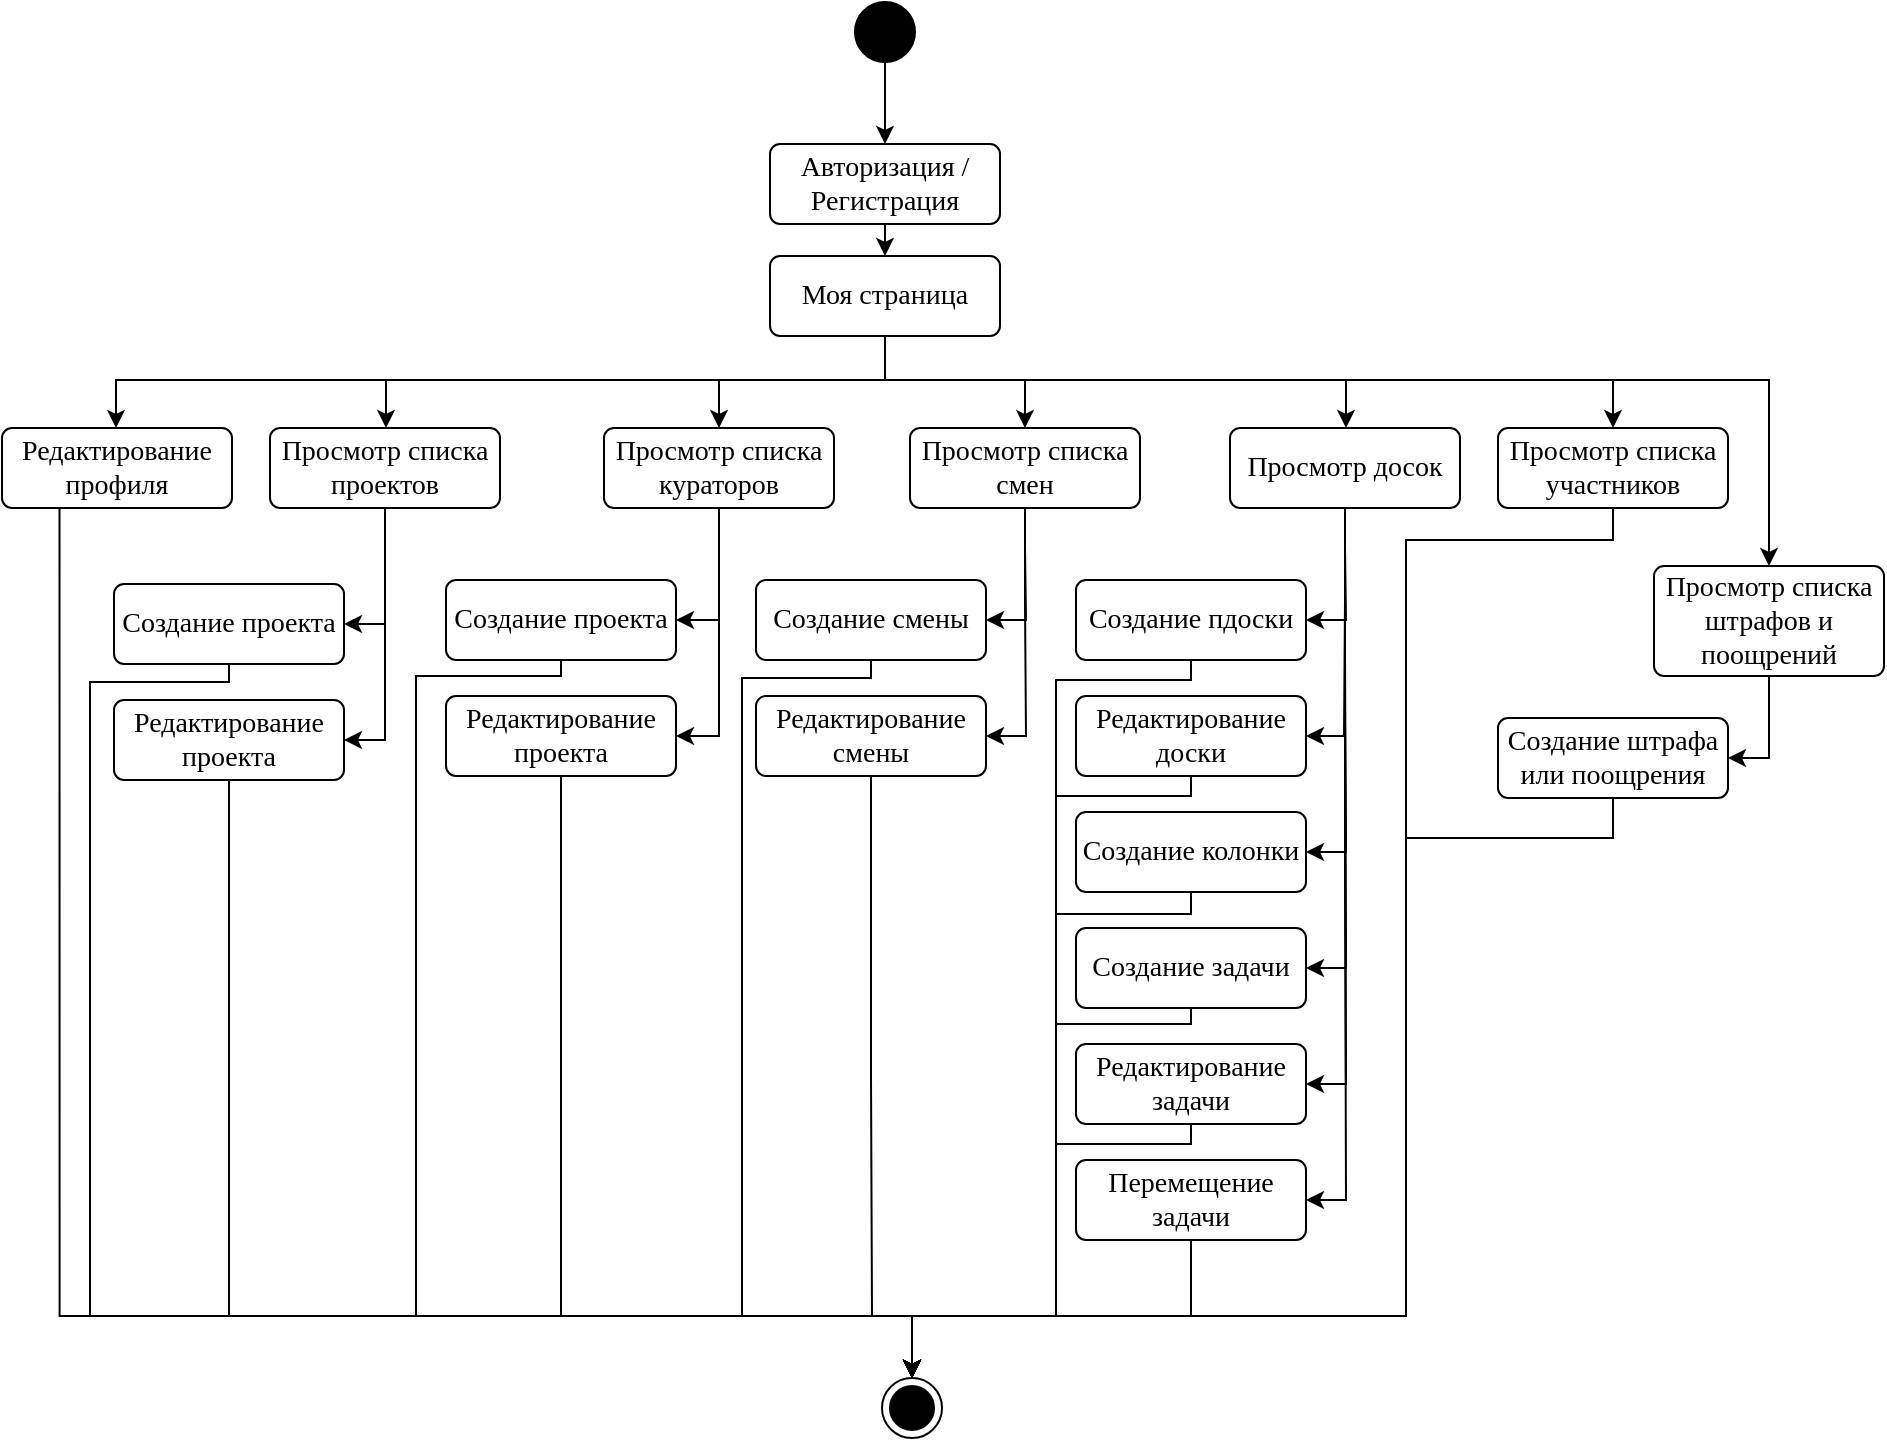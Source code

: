<mxfile version="24.4.13" type="github">
  <diagram name="Страница — 1" id="yvScU6MNKQIYZISF7Qfs">
    <mxGraphModel dx="1310" dy="565" grid="0" gridSize="10" guides="1" tooltips="1" connect="1" arrows="1" fold="1" page="0" pageScale="1" pageWidth="827" pageHeight="1169" math="0" shadow="0">
      <root>
        <mxCell id="0" />
        <mxCell id="1" parent="0" />
        <mxCell id="puGECBo76ahZ69Il4i2j-3" style="edgeStyle=orthogonalEdgeStyle;rounded=0;orthogonalLoop=1;jettySize=auto;html=1;entryX=0.5;entryY=0;entryDx=0;entryDy=0;fontFamily=Liberation Serif;fontSize=14;" parent="1" source="puGECBo76ahZ69Il4i2j-1" target="puGECBo76ahZ69Il4i2j-2" edge="1">
          <mxGeometry relative="1" as="geometry" />
        </mxCell>
        <mxCell id="puGECBo76ahZ69Il4i2j-1" value="" style="ellipse;fillColor=strokeColor;html=1;fontFamily=Liberation Serif;fontSize=14;" parent="1" vertex="1">
          <mxGeometry x="210.5" y="30" width="30" height="30" as="geometry" />
        </mxCell>
        <mxCell id="puGECBo76ahZ69Il4i2j-5" style="edgeStyle=orthogonalEdgeStyle;rounded=0;orthogonalLoop=1;jettySize=auto;html=1;exitX=0.5;exitY=1;exitDx=0;exitDy=0;entryX=0.5;entryY=0;entryDx=0;entryDy=0;fontFamily=Liberation Serif;fontSize=14;" parent="1" source="puGECBo76ahZ69Il4i2j-2" target="puGECBo76ahZ69Il4i2j-4" edge="1">
          <mxGeometry relative="1" as="geometry" />
        </mxCell>
        <mxCell id="puGECBo76ahZ69Il4i2j-2" value="Авторизация / Регистрация" style="html=1;align=center;verticalAlign=middle;rounded=1;absoluteArcSize=1;arcSize=10;dashed=0;whiteSpace=wrap;fontFamily=Liberation Serif;fontSize=14;" parent="1" vertex="1">
          <mxGeometry x="168" y="101" width="115" height="40" as="geometry" />
        </mxCell>
        <mxCell id="puGECBo76ahZ69Il4i2j-11" value="" style="edgeStyle=orthogonalEdgeStyle;rounded=0;orthogonalLoop=1;jettySize=auto;html=1;exitX=0.5;exitY=1;exitDx=0;exitDy=0;entryX=0.5;entryY=0;entryDx=0;entryDy=0;fontFamily=Liberation Serif;fontSize=14;" parent="1" source="puGECBo76ahZ69Il4i2j-4" target="puGECBo76ahZ69Il4i2j-10" edge="1">
          <mxGeometry relative="1" as="geometry">
            <Array as="points">
              <mxPoint x="226" y="219" />
              <mxPoint x="-159" y="219" />
              <mxPoint x="-159" y="243" />
            </Array>
          </mxGeometry>
        </mxCell>
        <mxCell id="puGECBo76ahZ69Il4i2j-13" value="" style="edgeStyle=orthogonalEdgeStyle;rounded=0;orthogonalLoop=1;jettySize=auto;html=1;exitX=0.5;exitY=1;exitDx=0;exitDy=0;entryX=0.5;entryY=0;entryDx=0;entryDy=0;fontFamily=Liberation Serif;fontSize=14;" parent="1" source="puGECBo76ahZ69Il4i2j-4" target="puGECBo76ahZ69Il4i2j-12" edge="1">
          <mxGeometry relative="1" as="geometry">
            <Array as="points">
              <mxPoint x="226" y="219" />
              <mxPoint x="-24" y="219" />
              <mxPoint x="-24" y="243" />
            </Array>
          </mxGeometry>
        </mxCell>
        <mxCell id="puGECBo76ahZ69Il4i2j-17" style="edgeStyle=orthogonalEdgeStyle;rounded=0;orthogonalLoop=1;jettySize=auto;html=1;exitX=0.5;exitY=1;exitDx=0;exitDy=0;entryX=0.5;entryY=0;entryDx=0;entryDy=0;fontFamily=Liberation Serif;fontSize=14;" parent="1" source="puGECBo76ahZ69Il4i2j-4" target="puGECBo76ahZ69Il4i2j-14" edge="1">
          <mxGeometry relative="1" as="geometry">
            <Array as="points">
              <mxPoint x="226" y="219" />
              <mxPoint x="142" y="219" />
            </Array>
          </mxGeometry>
        </mxCell>
        <mxCell id="puGECBo76ahZ69Il4i2j-18" style="edgeStyle=orthogonalEdgeStyle;rounded=0;orthogonalLoop=1;jettySize=auto;html=1;entryX=0.5;entryY=0;entryDx=0;entryDy=0;exitX=0.5;exitY=1;exitDx=0;exitDy=0;fontFamily=Liberation Serif;fontSize=14;" parent="1" source="puGECBo76ahZ69Il4i2j-4" target="puGECBo76ahZ69Il4i2j-15" edge="1">
          <mxGeometry relative="1" as="geometry">
            <Array as="points">
              <mxPoint x="225" y="219" />
              <mxPoint x="295" y="219" />
            </Array>
          </mxGeometry>
        </mxCell>
        <mxCell id="puGECBo76ahZ69Il4i2j-19" style="edgeStyle=orthogonalEdgeStyle;rounded=0;orthogonalLoop=1;jettySize=auto;html=1;exitX=0.5;exitY=1;exitDx=0;exitDy=0;fontFamily=Liberation Serif;fontSize=14;" parent="1" source="puGECBo76ahZ69Il4i2j-4" target="puGECBo76ahZ69Il4i2j-16" edge="1">
          <mxGeometry relative="1" as="geometry">
            <Array as="points">
              <mxPoint x="226" y="219" />
              <mxPoint x="456" y="219" />
            </Array>
          </mxGeometry>
        </mxCell>
        <mxCell id="puGECBo76ahZ69Il4i2j-22" style="edgeStyle=orthogonalEdgeStyle;rounded=0;orthogonalLoop=1;jettySize=auto;html=1;exitX=0.5;exitY=1;exitDx=0;exitDy=0;entryX=0.5;entryY=0;entryDx=0;entryDy=0;fontFamily=Liberation Serif;fontSize=14;" parent="1" source="puGECBo76ahZ69Il4i2j-4" target="puGECBo76ahZ69Il4i2j-20" edge="1">
          <mxGeometry relative="1" as="geometry">
            <Array as="points">
              <mxPoint x="226" y="219" />
              <mxPoint x="590" y="219" />
            </Array>
          </mxGeometry>
        </mxCell>
        <mxCell id="puGECBo76ahZ69Il4i2j-23" style="edgeStyle=orthogonalEdgeStyle;rounded=0;orthogonalLoop=1;jettySize=auto;html=1;exitX=0.5;exitY=1;exitDx=0;exitDy=0;entryX=0.5;entryY=0;entryDx=0;entryDy=0;fontFamily=Liberation Serif;fontSize=14;" parent="1" source="puGECBo76ahZ69Il4i2j-4" target="puGECBo76ahZ69Il4i2j-21" edge="1">
          <mxGeometry relative="1" as="geometry">
            <Array as="points">
              <mxPoint x="226" y="219" />
              <mxPoint x="668" y="219" />
            </Array>
          </mxGeometry>
        </mxCell>
        <mxCell id="puGECBo76ahZ69Il4i2j-4" value="Моя страница" style="html=1;align=center;verticalAlign=middle;rounded=1;absoluteArcSize=1;arcSize=10;dashed=0;whiteSpace=wrap;fontFamily=Liberation Serif;fontSize=14;" parent="1" vertex="1">
          <mxGeometry x="168" y="157" width="115" height="40" as="geometry" />
        </mxCell>
        <mxCell id="puGECBo76ahZ69Il4i2j-49" style="edgeStyle=orthogonalEdgeStyle;rounded=0;orthogonalLoop=1;jettySize=auto;html=1;exitX=0.25;exitY=1;exitDx=0;exitDy=0;entryX=0.5;entryY=0;entryDx=0;entryDy=0;fontFamily=Liberation Serif;fontSize=14;" parent="1" source="puGECBo76ahZ69Il4i2j-10" target="puGECBo76ahZ69Il4i2j-48" edge="1">
          <mxGeometry relative="1" as="geometry">
            <Array as="points">
              <mxPoint x="-187" y="687" />
              <mxPoint x="239" y="687" />
            </Array>
          </mxGeometry>
        </mxCell>
        <mxCell id="puGECBo76ahZ69Il4i2j-10" value="Редактирование профиля" style="html=1;align=center;verticalAlign=middle;rounded=1;absoluteArcSize=1;arcSize=10;dashed=0;whiteSpace=wrap;flipV=1;flipH=0;direction=east;fontFamily=Liberation Serif;fontSize=14;" parent="1" vertex="1">
          <mxGeometry x="-216" y="243" width="115" height="40" as="geometry" />
        </mxCell>
        <mxCell id="puGECBo76ahZ69Il4i2j-25" value="" style="edgeStyle=orthogonalEdgeStyle;rounded=0;orthogonalLoop=1;jettySize=auto;html=1;entryX=1;entryY=0.5;entryDx=0;entryDy=0;fontFamily=Liberation Serif;fontSize=14;" parent="1" source="puGECBo76ahZ69Il4i2j-12" target="puGECBo76ahZ69Il4i2j-24" edge="1">
          <mxGeometry relative="1" as="geometry" />
        </mxCell>
        <mxCell id="puGECBo76ahZ69Il4i2j-27" style="edgeStyle=orthogonalEdgeStyle;rounded=0;orthogonalLoop=1;jettySize=auto;html=1;exitX=0.5;exitY=1;exitDx=0;exitDy=0;entryX=1;entryY=0.5;entryDx=0;entryDy=0;fontFamily=Liberation Serif;fontSize=14;" parent="1" source="puGECBo76ahZ69Il4i2j-12" target="puGECBo76ahZ69Il4i2j-26" edge="1">
          <mxGeometry relative="1" as="geometry" />
        </mxCell>
        <mxCell id="puGECBo76ahZ69Il4i2j-12" value="Просмотр списка проектов" style="html=1;align=center;verticalAlign=middle;rounded=1;absoluteArcSize=1;arcSize=10;dashed=0;whiteSpace=wrap;flipV=1;flipH=0;direction=east;fontFamily=Liberation Serif;fontSize=14;" parent="1" vertex="1">
          <mxGeometry x="-82" y="243" width="115" height="40" as="geometry" />
        </mxCell>
        <mxCell id="puGECBo76ahZ69Il4i2j-30" style="edgeStyle=orthogonalEdgeStyle;rounded=0;orthogonalLoop=1;jettySize=auto;html=1;entryX=1;entryY=0.5;entryDx=0;entryDy=0;fontFamily=Liberation Serif;fontSize=14;" parent="1" source="puGECBo76ahZ69Il4i2j-14" target="puGECBo76ahZ69Il4i2j-28" edge="1">
          <mxGeometry relative="1" as="geometry" />
        </mxCell>
        <mxCell id="puGECBo76ahZ69Il4i2j-31" style="edgeStyle=orthogonalEdgeStyle;rounded=0;orthogonalLoop=1;jettySize=auto;html=1;entryX=1;entryY=0.5;entryDx=0;entryDy=0;fontFamily=Liberation Serif;fontSize=14;" parent="1" source="puGECBo76ahZ69Il4i2j-14" target="puGECBo76ahZ69Il4i2j-29" edge="1">
          <mxGeometry relative="1" as="geometry" />
        </mxCell>
        <mxCell id="puGECBo76ahZ69Il4i2j-14" value="Просмотр списка кураторов" style="html=1;align=center;verticalAlign=middle;rounded=1;absoluteArcSize=1;arcSize=10;dashed=0;whiteSpace=wrap;flipV=1;flipH=0;direction=east;fontFamily=Liberation Serif;fontSize=14;" parent="1" vertex="1">
          <mxGeometry x="85" y="243" width="115" height="40" as="geometry" />
        </mxCell>
        <mxCell id="puGECBo76ahZ69Il4i2j-64" style="edgeStyle=orthogonalEdgeStyle;rounded=0;orthogonalLoop=1;jettySize=auto;html=1;exitX=0.5;exitY=1;exitDx=0;exitDy=0;entryX=1;entryY=0.5;entryDx=0;entryDy=0;fontFamily=Liberation Serif;fontSize=14;" parent="1" source="puGECBo76ahZ69Il4i2j-15" target="puGECBo76ahZ69Il4i2j-62" edge="1">
          <mxGeometry relative="1" as="geometry" />
        </mxCell>
        <mxCell id="puGECBo76ahZ69Il4i2j-65" style="edgeStyle=orthogonalEdgeStyle;rounded=0;orthogonalLoop=1;jettySize=auto;html=1;exitX=0.5;exitY=1;exitDx=0;exitDy=0;entryX=1;entryY=0.5;entryDx=0;entryDy=0;fontFamily=Liberation Serif;fontSize=14;" parent="1" source="puGECBo76ahZ69Il4i2j-15" target="puGECBo76ahZ69Il4i2j-63" edge="1">
          <mxGeometry relative="1" as="geometry" />
        </mxCell>
        <mxCell id="puGECBo76ahZ69Il4i2j-15" value="Просмотр списка смен" style="html=1;align=center;verticalAlign=middle;rounded=1;absoluteArcSize=1;arcSize=10;dashed=0;whiteSpace=wrap;flipV=1;flipH=0;direction=east;fontFamily=Liberation Serif;fontSize=14;" parent="1" vertex="1">
          <mxGeometry x="238" y="243" width="115" height="40" as="geometry" />
        </mxCell>
        <mxCell id="puGECBo76ahZ69Il4i2j-36" style="edgeStyle=orthogonalEdgeStyle;rounded=0;orthogonalLoop=1;jettySize=auto;html=1;exitX=0.5;exitY=1;exitDx=0;exitDy=0;entryX=1;entryY=0.5;entryDx=0;entryDy=0;fontFamily=Liberation Serif;fontSize=14;" parent="1" source="puGECBo76ahZ69Il4i2j-16" target="puGECBo76ahZ69Il4i2j-33" edge="1">
          <mxGeometry relative="1" as="geometry" />
        </mxCell>
        <mxCell id="puGECBo76ahZ69Il4i2j-37" style="edgeStyle=orthogonalEdgeStyle;rounded=0;orthogonalLoop=1;jettySize=auto;html=1;exitX=0.5;exitY=1;exitDx=0;exitDy=0;entryX=1;entryY=0.5;entryDx=0;entryDy=0;fontFamily=Liberation Serif;fontSize=14;" parent="1" source="puGECBo76ahZ69Il4i2j-16" target="puGECBo76ahZ69Il4i2j-34" edge="1">
          <mxGeometry relative="1" as="geometry">
            <Array as="points">
              <mxPoint x="455" y="330" />
              <mxPoint x="455" y="330" />
              <mxPoint x="455" y="397" />
            </Array>
          </mxGeometry>
        </mxCell>
        <mxCell id="puGECBo76ahZ69Il4i2j-42" style="edgeStyle=orthogonalEdgeStyle;rounded=0;orthogonalLoop=1;jettySize=auto;html=1;exitX=0.5;exitY=1;exitDx=0;exitDy=0;entryX=1;entryY=0.5;entryDx=0;entryDy=0;fontFamily=Liberation Serif;fontSize=14;" parent="1" source="puGECBo76ahZ69Il4i2j-16" target="puGECBo76ahZ69Il4i2j-38" edge="1">
          <mxGeometry relative="1" as="geometry" />
        </mxCell>
        <mxCell id="puGECBo76ahZ69Il4i2j-43" style="edgeStyle=orthogonalEdgeStyle;rounded=0;orthogonalLoop=1;jettySize=auto;html=1;exitX=0.5;exitY=1;exitDx=0;exitDy=0;entryX=1;entryY=0.5;entryDx=0;entryDy=0;fontFamily=Liberation Serif;fontSize=14;" parent="1" source="puGECBo76ahZ69Il4i2j-16" target="puGECBo76ahZ69Il4i2j-39" edge="1">
          <mxGeometry relative="1" as="geometry" />
        </mxCell>
        <mxCell id="puGECBo76ahZ69Il4i2j-44" style="edgeStyle=orthogonalEdgeStyle;rounded=0;orthogonalLoop=1;jettySize=auto;html=1;exitX=0.5;exitY=1;exitDx=0;exitDy=0;entryX=1;entryY=0.5;entryDx=0;entryDy=0;fontFamily=Liberation Serif;fontSize=14;" parent="1" source="puGECBo76ahZ69Il4i2j-16" target="puGECBo76ahZ69Il4i2j-40" edge="1">
          <mxGeometry relative="1" as="geometry" />
        </mxCell>
        <mxCell id="puGECBo76ahZ69Il4i2j-45" style="edgeStyle=orthogonalEdgeStyle;rounded=0;orthogonalLoop=1;jettySize=auto;html=1;exitX=0.5;exitY=1;exitDx=0;exitDy=0;entryX=1;entryY=0.5;entryDx=0;entryDy=0;fontFamily=Liberation Serif;fontSize=14;" parent="1" source="puGECBo76ahZ69Il4i2j-16" target="puGECBo76ahZ69Il4i2j-41" edge="1">
          <mxGeometry relative="1" as="geometry" />
        </mxCell>
        <mxCell id="puGECBo76ahZ69Il4i2j-16" value="Просмотр досок" style="html=1;align=center;verticalAlign=middle;rounded=1;absoluteArcSize=1;arcSize=10;dashed=0;whiteSpace=wrap;flipV=1;flipH=0;direction=east;fontFamily=Liberation Serif;fontSize=14;" parent="1" vertex="1">
          <mxGeometry x="398" y="243" width="115" height="40" as="geometry" />
        </mxCell>
        <mxCell id="puGECBo76ahZ69Il4i2j-69" style="edgeStyle=orthogonalEdgeStyle;rounded=0;orthogonalLoop=1;jettySize=auto;html=1;exitX=0.5;exitY=1;exitDx=0;exitDy=0;entryX=0.5;entryY=0;entryDx=0;entryDy=0;fontFamily=Liberation Serif;fontSize=14;" parent="1" source="puGECBo76ahZ69Il4i2j-20" target="puGECBo76ahZ69Il4i2j-48" edge="1">
          <mxGeometry relative="1" as="geometry">
            <Array as="points">
              <mxPoint x="590" y="299" />
              <mxPoint x="486" y="299" />
              <mxPoint x="486" y="687" />
              <mxPoint x="239" y="687" />
            </Array>
          </mxGeometry>
        </mxCell>
        <mxCell id="puGECBo76ahZ69Il4i2j-20" value="Просмотр списка участников" style="html=1;align=center;verticalAlign=middle;rounded=1;absoluteArcSize=1;arcSize=10;dashed=0;whiteSpace=wrap;flipV=1;flipH=0;direction=east;fontFamily=Liberation Serif;fontSize=14;" parent="1" vertex="1">
          <mxGeometry x="532" y="243" width="115" height="40" as="geometry" />
        </mxCell>
        <mxCell id="puGECBo76ahZ69Il4i2j-47" style="edgeStyle=orthogonalEdgeStyle;rounded=0;orthogonalLoop=1;jettySize=auto;html=1;entryX=1;entryY=0.5;entryDx=0;entryDy=0;fontFamily=Liberation Serif;fontSize=14;" parent="1" source="puGECBo76ahZ69Il4i2j-21" target="puGECBo76ahZ69Il4i2j-46" edge="1">
          <mxGeometry relative="1" as="geometry" />
        </mxCell>
        <mxCell id="puGECBo76ahZ69Il4i2j-21" value="Просмотр списка штрафов и поощрений" style="html=1;align=center;verticalAlign=middle;rounded=1;absoluteArcSize=1;arcSize=10;dashed=0;whiteSpace=wrap;flipV=1;flipH=0;direction=east;fontFamily=Liberation Serif;fontSize=14;" parent="1" vertex="1">
          <mxGeometry x="610" y="312" width="115" height="55" as="geometry" />
        </mxCell>
        <mxCell id="puGECBo76ahZ69Il4i2j-51" style="edgeStyle=orthogonalEdgeStyle;rounded=0;orthogonalLoop=1;jettySize=auto;html=1;entryX=0.5;entryY=0;entryDx=0;entryDy=0;exitX=0.5;exitY=1;exitDx=0;exitDy=0;fontFamily=Liberation Serif;fontSize=14;" parent="1" source="puGECBo76ahZ69Il4i2j-24" target="puGECBo76ahZ69Il4i2j-48" edge="1">
          <mxGeometry relative="1" as="geometry">
            <Array as="points">
              <mxPoint x="-103" y="370" />
              <mxPoint x="-172" y="370" />
              <mxPoint x="-172" y="687" />
              <mxPoint x="239" y="687" />
            </Array>
          </mxGeometry>
        </mxCell>
        <mxCell id="puGECBo76ahZ69Il4i2j-24" value="Создание проекта" style="html=1;align=center;verticalAlign=middle;rounded=1;absoluteArcSize=1;arcSize=10;dashed=0;whiteSpace=wrap;fontFamily=Liberation Serif;fontSize=14;" parent="1" vertex="1">
          <mxGeometry x="-160" y="321" width="115" height="40" as="geometry" />
        </mxCell>
        <mxCell id="puGECBo76ahZ69Il4i2j-52" style="edgeStyle=orthogonalEdgeStyle;rounded=0;orthogonalLoop=1;jettySize=auto;html=1;exitX=0.5;exitY=1;exitDx=0;exitDy=0;entryX=0.5;entryY=0;entryDx=0;entryDy=0;fontFamily=Liberation Serif;fontSize=14;" parent="1" source="puGECBo76ahZ69Il4i2j-26" target="puGECBo76ahZ69Il4i2j-48" edge="1">
          <mxGeometry relative="1" as="geometry">
            <mxPoint x="191.091" y="644.713" as="targetPoint" />
            <Array as="points">
              <mxPoint x="-103" y="687" />
              <mxPoint x="239" y="687" />
            </Array>
          </mxGeometry>
        </mxCell>
        <mxCell id="puGECBo76ahZ69Il4i2j-26" value="Редактирование проекта" style="html=1;align=center;verticalAlign=middle;rounded=1;absoluteArcSize=1;arcSize=10;dashed=0;whiteSpace=wrap;fontFamily=Liberation Serif;fontSize=14;" parent="1" vertex="1">
          <mxGeometry x="-160" y="379" width="115" height="40" as="geometry" />
        </mxCell>
        <mxCell id="puGECBo76ahZ69Il4i2j-53" style="edgeStyle=orthogonalEdgeStyle;rounded=0;orthogonalLoop=1;jettySize=auto;html=1;exitX=0.5;exitY=1;exitDx=0;exitDy=0;entryX=0.5;entryY=0;entryDx=0;entryDy=0;fontFamily=Liberation Serif;fontSize=14;" parent="1" source="puGECBo76ahZ69Il4i2j-28" target="puGECBo76ahZ69Il4i2j-48" edge="1">
          <mxGeometry relative="1" as="geometry">
            <Array as="points">
              <mxPoint x="64" y="367" />
              <mxPoint x="-9" y="367" />
              <mxPoint x="-9" y="687" />
              <mxPoint x="239" y="687" />
            </Array>
          </mxGeometry>
        </mxCell>
        <mxCell id="puGECBo76ahZ69Il4i2j-28" value="Создание проекта" style="html=1;align=center;verticalAlign=middle;rounded=1;absoluteArcSize=1;arcSize=10;dashed=0;whiteSpace=wrap;fontFamily=Liberation Serif;fontSize=14;" parent="1" vertex="1">
          <mxGeometry x="6" y="319" width="115" height="40" as="geometry" />
        </mxCell>
        <mxCell id="puGECBo76ahZ69Il4i2j-54" style="edgeStyle=orthogonalEdgeStyle;rounded=0;orthogonalLoop=1;jettySize=auto;html=1;exitX=0.5;exitY=1;exitDx=0;exitDy=0;entryX=0.5;entryY=0;entryDx=0;entryDy=0;fontFamily=Liberation Serif;fontSize=14;" parent="1" source="puGECBo76ahZ69Il4i2j-29" target="puGECBo76ahZ69Il4i2j-48" edge="1">
          <mxGeometry relative="1" as="geometry">
            <Array as="points">
              <mxPoint x="64" y="687" />
              <mxPoint x="239" y="687" />
            </Array>
          </mxGeometry>
        </mxCell>
        <mxCell id="puGECBo76ahZ69Il4i2j-29" value="Редактирование проекта" style="html=1;align=center;verticalAlign=middle;rounded=1;absoluteArcSize=1;arcSize=10;dashed=0;whiteSpace=wrap;fontFamily=Liberation Serif;fontSize=14;" parent="1" vertex="1">
          <mxGeometry x="6" y="377" width="115" height="40" as="geometry" />
        </mxCell>
        <mxCell id="puGECBo76ahZ69Il4i2j-55" style="edgeStyle=orthogonalEdgeStyle;rounded=0;orthogonalLoop=1;jettySize=auto;html=1;exitX=0.5;exitY=1;exitDx=0;exitDy=0;entryX=0.5;entryY=0;entryDx=0;entryDy=0;fontFamily=Liberation Serif;fontSize=14;" parent="1" source="puGECBo76ahZ69Il4i2j-33" target="puGECBo76ahZ69Il4i2j-48" edge="1">
          <mxGeometry relative="1" as="geometry">
            <mxPoint x="239.321" y="717.44" as="targetPoint" />
            <Array as="points">
              <mxPoint x="379" y="369" />
              <mxPoint x="311" y="369" />
              <mxPoint x="311" y="687" />
              <mxPoint x="239" y="687" />
            </Array>
          </mxGeometry>
        </mxCell>
        <mxCell id="puGECBo76ahZ69Il4i2j-33" value="Создание пдоски" style="html=1;align=center;verticalAlign=middle;rounded=1;absoluteArcSize=1;arcSize=10;dashed=0;whiteSpace=wrap;fontFamily=Liberation Serif;fontSize=14;" parent="1" vertex="1">
          <mxGeometry x="321" y="319" width="115" height="40" as="geometry" />
        </mxCell>
        <mxCell id="puGECBo76ahZ69Il4i2j-56" style="edgeStyle=orthogonalEdgeStyle;rounded=0;orthogonalLoop=1;jettySize=auto;html=1;exitX=0.5;exitY=1;exitDx=0;exitDy=0;entryX=0.5;entryY=0;entryDx=0;entryDy=0;fontFamily=Liberation Serif;fontSize=14;" parent="1" source="puGECBo76ahZ69Il4i2j-34" target="puGECBo76ahZ69Il4i2j-48" edge="1">
          <mxGeometry relative="1" as="geometry">
            <Array as="points">
              <mxPoint x="378" y="427" />
              <mxPoint x="311" y="427" />
              <mxPoint x="311" y="687" />
              <mxPoint x="239" y="687" />
            </Array>
          </mxGeometry>
        </mxCell>
        <mxCell id="puGECBo76ahZ69Il4i2j-34" value="Редактирование доски" style="html=1;align=center;verticalAlign=middle;rounded=1;absoluteArcSize=1;arcSize=10;dashed=0;whiteSpace=wrap;fontFamily=Liberation Serif;fontSize=14;" parent="1" vertex="1">
          <mxGeometry x="321" y="377" width="115" height="40" as="geometry" />
        </mxCell>
        <mxCell id="puGECBo76ahZ69Il4i2j-57" style="edgeStyle=orthogonalEdgeStyle;rounded=0;orthogonalLoop=1;jettySize=auto;html=1;exitX=0.5;exitY=1;exitDx=0;exitDy=0;fontFamily=Liberation Serif;fontSize=14;" parent="1" source="puGECBo76ahZ69Il4i2j-38" target="puGECBo76ahZ69Il4i2j-48" edge="1">
          <mxGeometry relative="1" as="geometry">
            <Array as="points">
              <mxPoint x="379" y="486" />
              <mxPoint x="311" y="486" />
              <mxPoint x="311" y="687" />
              <mxPoint x="239" y="687" />
            </Array>
          </mxGeometry>
        </mxCell>
        <mxCell id="puGECBo76ahZ69Il4i2j-38" value="Создание колонки" style="html=1;align=center;verticalAlign=middle;rounded=1;absoluteArcSize=1;arcSize=10;dashed=0;whiteSpace=wrap;fontFamily=Liberation Serif;fontSize=14;" parent="1" vertex="1">
          <mxGeometry x="321" y="435" width="115" height="40" as="geometry" />
        </mxCell>
        <mxCell id="puGECBo76ahZ69Il4i2j-58" style="edgeStyle=orthogonalEdgeStyle;rounded=0;orthogonalLoop=1;jettySize=auto;html=1;exitX=0.5;exitY=1;exitDx=0;exitDy=0;fontFamily=Liberation Serif;fontSize=14;" parent="1" source="puGECBo76ahZ69Il4i2j-39" target="puGECBo76ahZ69Il4i2j-48" edge="1">
          <mxGeometry relative="1" as="geometry">
            <Array as="points">
              <mxPoint x="378" y="541" />
              <mxPoint x="311" y="541" />
              <mxPoint x="311" y="687" />
              <mxPoint x="239" y="687" />
            </Array>
          </mxGeometry>
        </mxCell>
        <mxCell id="puGECBo76ahZ69Il4i2j-39" value="Создание задачи" style="html=1;align=center;verticalAlign=middle;rounded=1;absoluteArcSize=1;arcSize=10;dashed=0;whiteSpace=wrap;fontFamily=Liberation Serif;fontSize=14;" parent="1" vertex="1">
          <mxGeometry x="321" y="493" width="115" height="40" as="geometry" />
        </mxCell>
        <mxCell id="puGECBo76ahZ69Il4i2j-59" style="edgeStyle=orthogonalEdgeStyle;rounded=0;orthogonalLoop=1;jettySize=auto;html=1;exitX=0.5;exitY=1;exitDx=0;exitDy=0;fontFamily=Liberation Serif;fontSize=14;" parent="1" source="puGECBo76ahZ69Il4i2j-40" target="puGECBo76ahZ69Il4i2j-48" edge="1">
          <mxGeometry relative="1" as="geometry">
            <Array as="points">
              <mxPoint x="379" y="601" />
              <mxPoint x="311" y="601" />
              <mxPoint x="311" y="687" />
              <mxPoint x="239" y="687" />
            </Array>
          </mxGeometry>
        </mxCell>
        <mxCell id="puGECBo76ahZ69Il4i2j-40" value="Редактирование задачи" style="html=1;align=center;verticalAlign=middle;rounded=1;absoluteArcSize=1;arcSize=10;dashed=0;whiteSpace=wrap;fontFamily=Liberation Serif;fontSize=14;" parent="1" vertex="1">
          <mxGeometry x="321" y="551" width="115" height="40" as="geometry" />
        </mxCell>
        <mxCell id="puGECBo76ahZ69Il4i2j-60" style="edgeStyle=orthogonalEdgeStyle;rounded=0;orthogonalLoop=1;jettySize=auto;html=1;exitX=0.5;exitY=1;exitDx=0;exitDy=0;fontFamily=Liberation Serif;fontSize=14;" parent="1" source="puGECBo76ahZ69Il4i2j-41" target="puGECBo76ahZ69Il4i2j-48" edge="1">
          <mxGeometry relative="1" as="geometry">
            <Array as="points">
              <mxPoint x="379" y="687" />
              <mxPoint x="239" y="687" />
            </Array>
          </mxGeometry>
        </mxCell>
        <mxCell id="puGECBo76ahZ69Il4i2j-41" value="Перемещение задачи" style="html=1;align=center;verticalAlign=middle;rounded=1;absoluteArcSize=1;arcSize=10;dashed=0;whiteSpace=wrap;fontFamily=Liberation Serif;fontSize=14;" parent="1" vertex="1">
          <mxGeometry x="321" y="609" width="115" height="40" as="geometry" />
        </mxCell>
        <mxCell id="puGECBo76ahZ69Il4i2j-70" style="edgeStyle=orthogonalEdgeStyle;rounded=0;orthogonalLoop=1;jettySize=auto;html=1;entryX=0.5;entryY=0;entryDx=0;entryDy=0;exitX=0.5;exitY=1;exitDx=0;exitDy=0;fontFamily=Liberation Serif;fontSize=14;" parent="1" source="puGECBo76ahZ69Il4i2j-46" target="puGECBo76ahZ69Il4i2j-48" edge="1">
          <mxGeometry relative="1" as="geometry">
            <Array as="points">
              <mxPoint x="590" y="448" />
              <mxPoint x="486" y="448" />
              <mxPoint x="486" y="687" />
              <mxPoint x="239" y="687" />
            </Array>
          </mxGeometry>
        </mxCell>
        <mxCell id="puGECBo76ahZ69Il4i2j-46" value="Создание штрафа или поощрения" style="html=1;align=center;verticalAlign=middle;rounded=1;absoluteArcSize=1;arcSize=10;dashed=0;whiteSpace=wrap;fontFamily=Liberation Serif;fontSize=14;" parent="1" vertex="1">
          <mxGeometry x="532" y="388" width="115" height="40" as="geometry" />
        </mxCell>
        <mxCell id="puGECBo76ahZ69Il4i2j-48" value="" style="ellipse;html=1;shape=endState;fillColor=strokeColor;fontFamily=Liberation Serif;fontSize=14;" parent="1" vertex="1">
          <mxGeometry x="224" y="718" width="30" height="30" as="geometry" />
        </mxCell>
        <mxCell id="puGECBo76ahZ69Il4i2j-67" style="edgeStyle=orthogonalEdgeStyle;rounded=0;orthogonalLoop=1;jettySize=auto;html=1;exitX=0.5;exitY=1;exitDx=0;exitDy=0;entryX=0.5;entryY=0;entryDx=0;entryDy=0;fontFamily=Liberation Serif;fontSize=14;" parent="1" source="puGECBo76ahZ69Il4i2j-62" target="puGECBo76ahZ69Il4i2j-48" edge="1">
          <mxGeometry relative="1" as="geometry">
            <Array as="points">
              <mxPoint x="218" y="368" />
              <mxPoint x="154" y="368" />
              <mxPoint x="154" y="687" />
              <mxPoint x="239" y="687" />
            </Array>
          </mxGeometry>
        </mxCell>
        <mxCell id="puGECBo76ahZ69Il4i2j-62" value="Создание смены" style="html=1;align=center;verticalAlign=middle;rounded=1;absoluteArcSize=1;arcSize=10;dashed=0;whiteSpace=wrap;fontFamily=Liberation Serif;fontSize=14;" parent="1" vertex="1">
          <mxGeometry x="161" y="319" width="115" height="40" as="geometry" />
        </mxCell>
        <mxCell id="puGECBo76ahZ69Il4i2j-66" style="edgeStyle=orthogonalEdgeStyle;rounded=0;orthogonalLoop=1;jettySize=auto;html=1;exitX=0.5;exitY=1;exitDx=0;exitDy=0;entryX=0.5;entryY=0;entryDx=0;entryDy=0;fontFamily=Liberation Serif;fontSize=14;" parent="1" source="puGECBo76ahZ69Il4i2j-63" target="puGECBo76ahZ69Il4i2j-48" edge="1">
          <mxGeometry relative="1" as="geometry">
            <Array as="points">
              <mxPoint x="218" y="568" />
              <mxPoint x="219" y="568" />
              <mxPoint x="219" y="687" />
              <mxPoint x="239" y="687" />
            </Array>
          </mxGeometry>
        </mxCell>
        <mxCell id="puGECBo76ahZ69Il4i2j-63" value="Редактирование смены" style="html=1;align=center;verticalAlign=middle;rounded=1;absoluteArcSize=1;arcSize=10;dashed=0;whiteSpace=wrap;fontFamily=Liberation Serif;fontSize=14;" parent="1" vertex="1">
          <mxGeometry x="161" y="377" width="115" height="40" as="geometry" />
        </mxCell>
      </root>
    </mxGraphModel>
  </diagram>
</mxfile>
